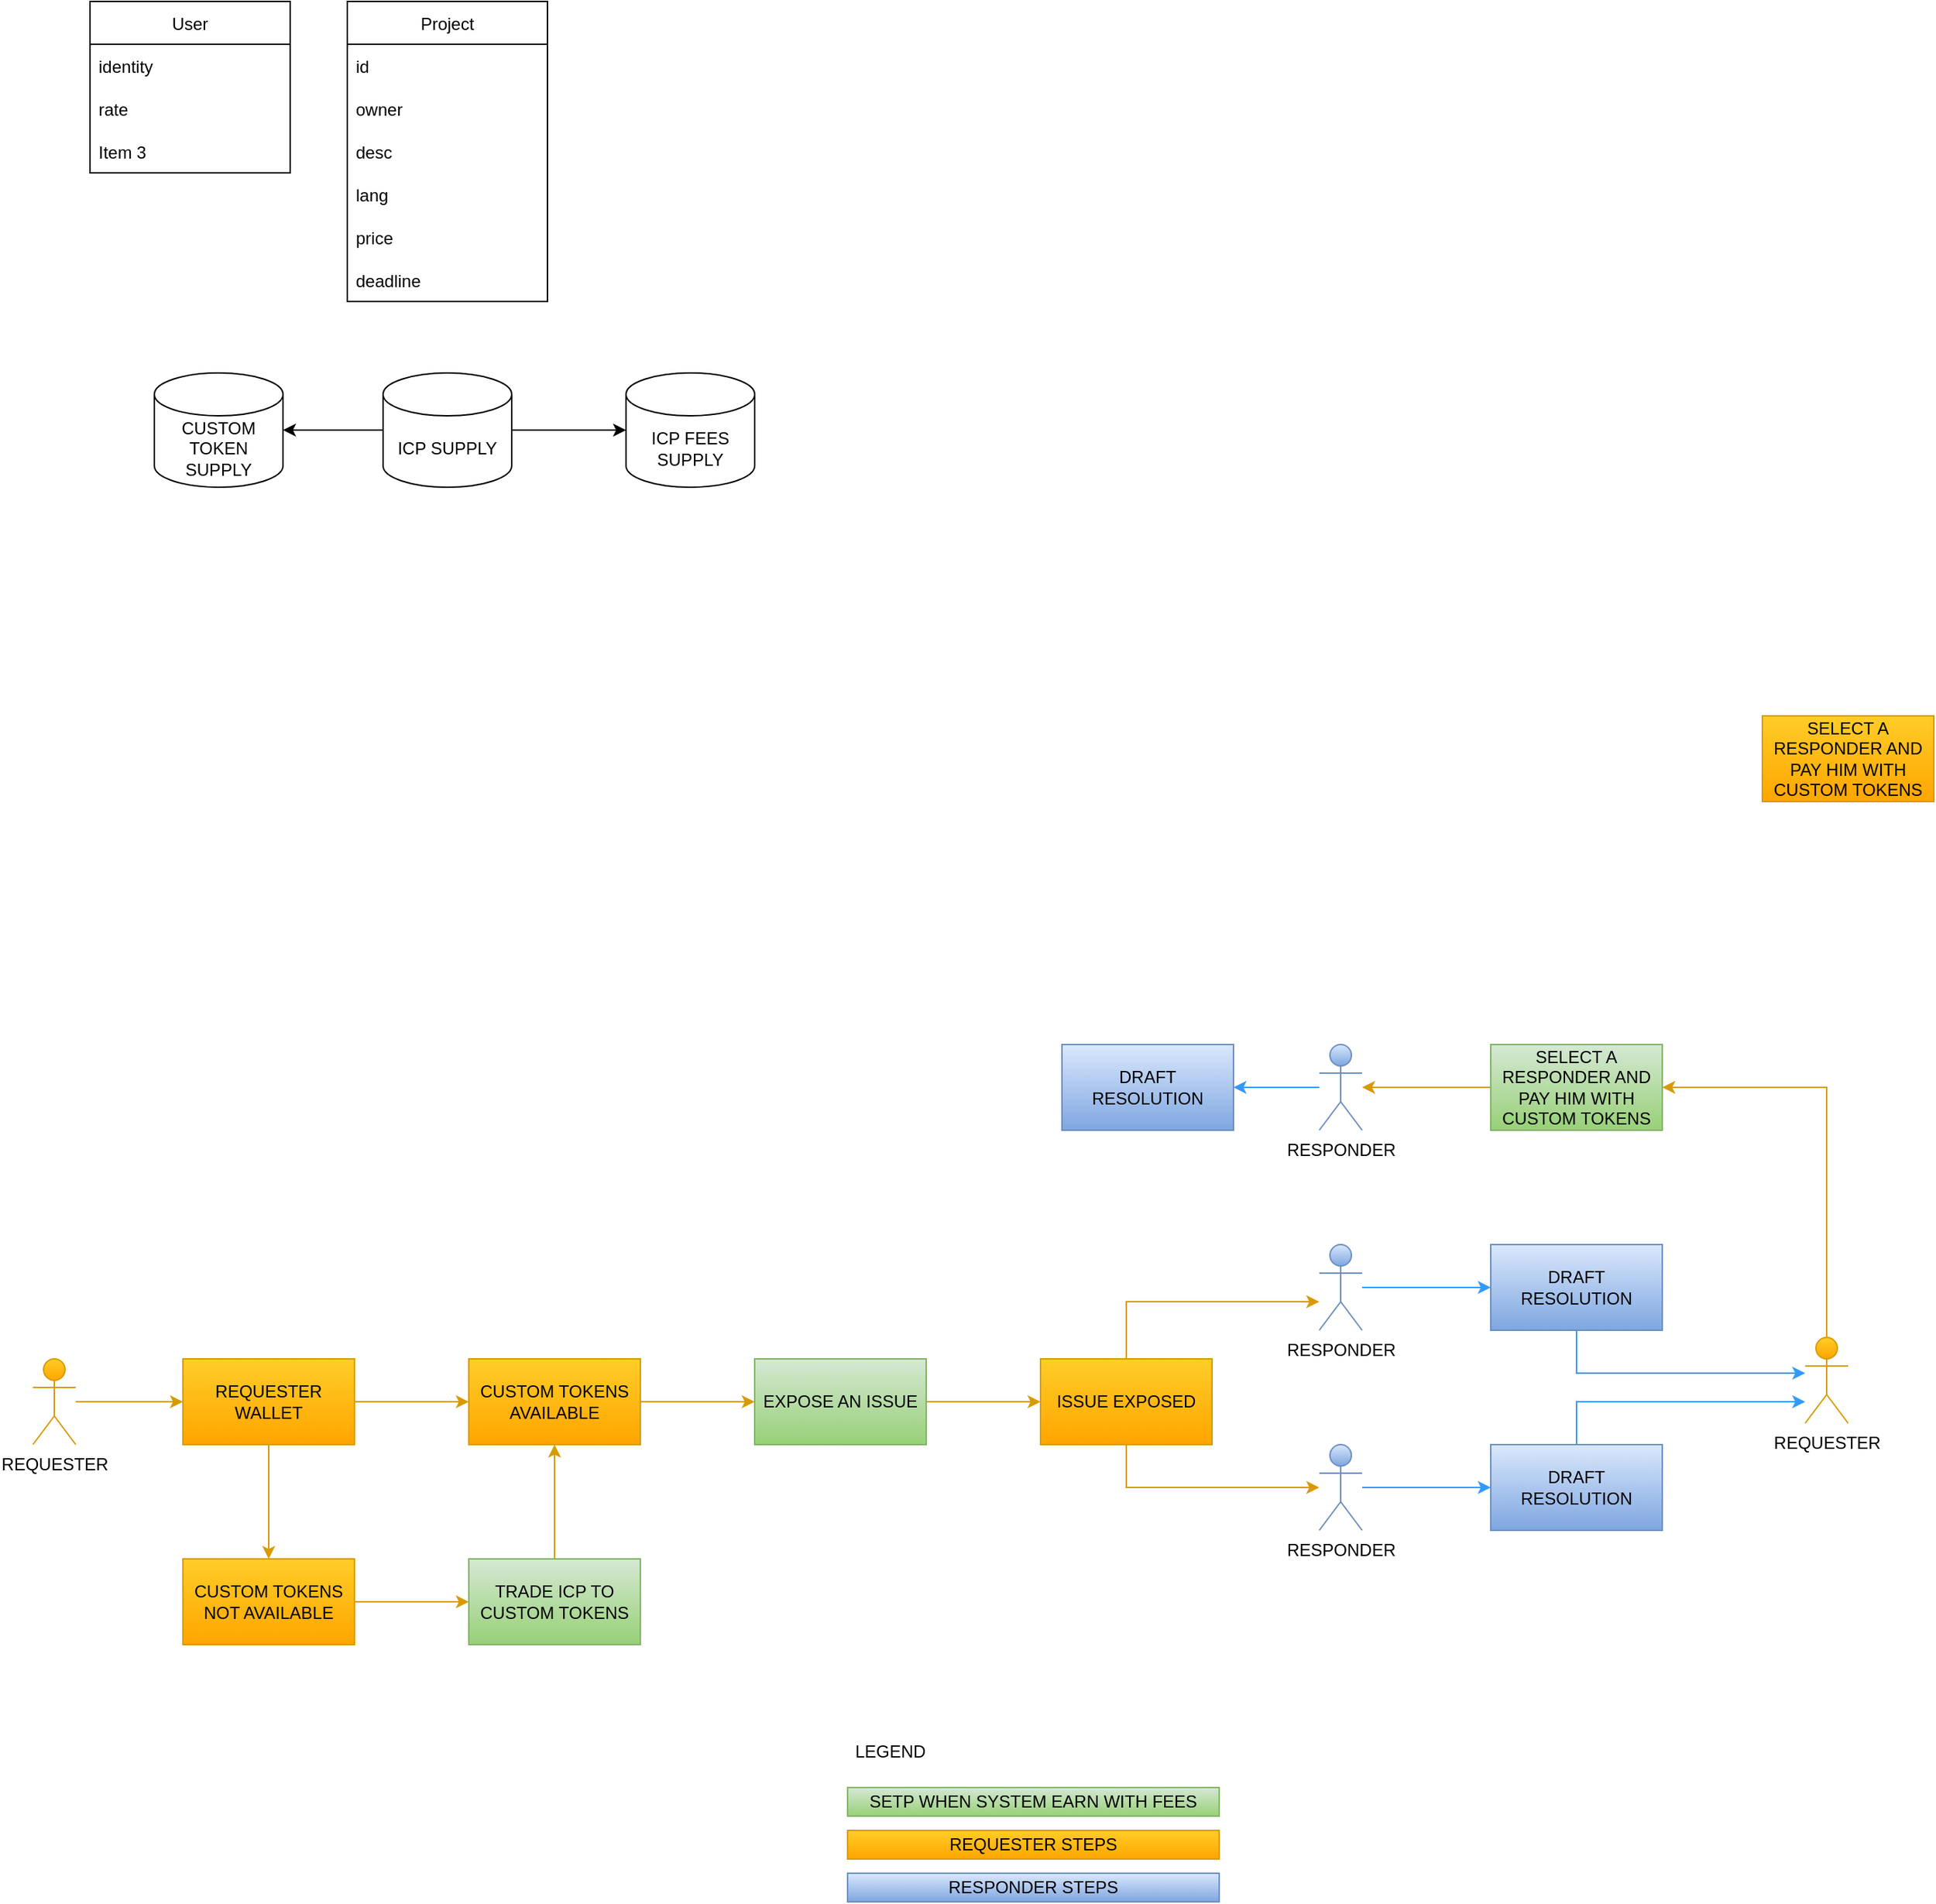 <mxfile version="20.0.4" type="github">
  <diagram id="-E4rqIcrRXrwPLXp2Tc1" name="Page-1">
    <mxGraphModel dx="948" dy="1686" grid="1" gridSize="10" guides="1" tooltips="1" connect="1" arrows="1" fold="1" page="1" pageScale="1" pageWidth="827" pageHeight="1169" math="0" shadow="0">
      <root>
        <mxCell id="0" />
        <mxCell id="1" parent="0" />
        <mxCell id="mvRj6zF5OCdQS_Vy_unl-1" value="User" style="swimlane;fontStyle=0;childLayout=stackLayout;horizontal=1;startSize=30;horizontalStack=0;resizeParent=1;resizeParentMax=0;resizeLast=0;collapsible=1;marginBottom=0;" parent="1" vertex="1">
          <mxGeometry x="100" y="-350" width="140" height="120" as="geometry" />
        </mxCell>
        <mxCell id="mvRj6zF5OCdQS_Vy_unl-2" value="identity" style="text;strokeColor=none;fillColor=none;align=left;verticalAlign=middle;spacingLeft=4;spacingRight=4;overflow=hidden;points=[[0,0.5],[1,0.5]];portConstraint=eastwest;rotatable=0;" parent="mvRj6zF5OCdQS_Vy_unl-1" vertex="1">
          <mxGeometry y="30" width="140" height="30" as="geometry" />
        </mxCell>
        <mxCell id="mvRj6zF5OCdQS_Vy_unl-3" value="rate" style="text;strokeColor=none;fillColor=none;align=left;verticalAlign=middle;spacingLeft=4;spacingRight=4;overflow=hidden;points=[[0,0.5],[1,0.5]];portConstraint=eastwest;rotatable=0;" parent="mvRj6zF5OCdQS_Vy_unl-1" vertex="1">
          <mxGeometry y="60" width="140" height="30" as="geometry" />
        </mxCell>
        <mxCell id="mvRj6zF5OCdQS_Vy_unl-4" value="Item 3" style="text;strokeColor=none;fillColor=none;align=left;verticalAlign=middle;spacingLeft=4;spacingRight=4;overflow=hidden;points=[[0,0.5],[1,0.5]];portConstraint=eastwest;rotatable=0;" parent="mvRj6zF5OCdQS_Vy_unl-1" vertex="1">
          <mxGeometry y="90" width="140" height="30" as="geometry" />
        </mxCell>
        <mxCell id="mvRj6zF5OCdQS_Vy_unl-5" value="Project" style="swimlane;fontStyle=0;childLayout=stackLayout;horizontal=1;startSize=30;horizontalStack=0;resizeParent=1;resizeParentMax=0;resizeLast=0;collapsible=1;marginBottom=0;" parent="1" vertex="1">
          <mxGeometry x="280" y="-350" width="140" height="210" as="geometry" />
        </mxCell>
        <mxCell id="mvRj6zF5OCdQS_Vy_unl-6" value="id" style="text;strokeColor=none;fillColor=none;align=left;verticalAlign=middle;spacingLeft=4;spacingRight=4;overflow=hidden;points=[[0,0.5],[1,0.5]];portConstraint=eastwest;rotatable=0;" parent="mvRj6zF5OCdQS_Vy_unl-5" vertex="1">
          <mxGeometry y="30" width="140" height="30" as="geometry" />
        </mxCell>
        <mxCell id="mvRj6zF5OCdQS_Vy_unl-7" value="owner" style="text;strokeColor=none;fillColor=none;align=left;verticalAlign=middle;spacingLeft=4;spacingRight=4;overflow=hidden;points=[[0,0.5],[1,0.5]];portConstraint=eastwest;rotatable=0;" parent="mvRj6zF5OCdQS_Vy_unl-5" vertex="1">
          <mxGeometry y="60" width="140" height="30" as="geometry" />
        </mxCell>
        <mxCell id="mvRj6zF5OCdQS_Vy_unl-8" value="desc" style="text;strokeColor=none;fillColor=none;align=left;verticalAlign=middle;spacingLeft=4;spacingRight=4;overflow=hidden;points=[[0,0.5],[1,0.5]];portConstraint=eastwest;rotatable=0;" parent="mvRj6zF5OCdQS_Vy_unl-5" vertex="1">
          <mxGeometry y="90" width="140" height="30" as="geometry" />
        </mxCell>
        <mxCell id="mvRj6zF5OCdQS_Vy_unl-11" value="lang" style="text;strokeColor=none;fillColor=none;align=left;verticalAlign=middle;spacingLeft=4;spacingRight=4;overflow=hidden;points=[[0,0.5],[1,0.5]];portConstraint=eastwest;rotatable=0;" parent="mvRj6zF5OCdQS_Vy_unl-5" vertex="1">
          <mxGeometry y="120" width="140" height="30" as="geometry" />
        </mxCell>
        <mxCell id="mvRj6zF5OCdQS_Vy_unl-9" value="price" style="text;strokeColor=none;fillColor=none;align=left;verticalAlign=middle;spacingLeft=4;spacingRight=4;overflow=hidden;points=[[0,0.5],[1,0.5]];portConstraint=eastwest;rotatable=0;" parent="mvRj6zF5OCdQS_Vy_unl-5" vertex="1">
          <mxGeometry y="150" width="140" height="30" as="geometry" />
        </mxCell>
        <mxCell id="mvRj6zF5OCdQS_Vy_unl-10" value="deadline" style="text;strokeColor=none;fillColor=none;align=left;verticalAlign=middle;spacingLeft=4;spacingRight=4;overflow=hidden;points=[[0,0.5],[1,0.5]];portConstraint=eastwest;rotatable=0;" parent="mvRj6zF5OCdQS_Vy_unl-5" vertex="1">
          <mxGeometry y="180" width="140" height="30" as="geometry" />
        </mxCell>
        <mxCell id="-_ocpUVoCZEyNk-bwwx2-8" value="" style="edgeStyle=orthogonalEdgeStyle;rounded=0;orthogonalLoop=1;jettySize=auto;html=1;" edge="1" parent="1" source="-_ocpUVoCZEyNk-bwwx2-2" target="-_ocpUVoCZEyNk-bwwx2-7">
          <mxGeometry relative="1" as="geometry" />
        </mxCell>
        <mxCell id="-_ocpUVoCZEyNk-bwwx2-10" value="" style="edgeStyle=orthogonalEdgeStyle;rounded=0;orthogonalLoop=1;jettySize=auto;html=1;" edge="1" parent="1" source="-_ocpUVoCZEyNk-bwwx2-2" target="-_ocpUVoCZEyNk-bwwx2-9">
          <mxGeometry relative="1" as="geometry" />
        </mxCell>
        <mxCell id="-_ocpUVoCZEyNk-bwwx2-2" value="ICP SUPPLY" style="shape=cylinder3;whiteSpace=wrap;html=1;boundedLbl=1;backgroundOutline=1;size=15;" vertex="1" parent="1">
          <mxGeometry x="305" y="-90" width="90" height="80" as="geometry" />
        </mxCell>
        <mxCell id="-_ocpUVoCZEyNk-bwwx2-12" value="" style="edgeStyle=orthogonalEdgeStyle;rounded=0;orthogonalLoop=1;jettySize=auto;html=1;strokeWidth=1;fillColor=#ffcd28;strokeColor=#d79b00;gradientColor=#ffa500;" edge="1" parent="1" source="-_ocpUVoCZEyNk-bwwx2-3" target="-_ocpUVoCZEyNk-bwwx2-11">
          <mxGeometry relative="1" as="geometry" />
        </mxCell>
        <mxCell id="-_ocpUVoCZEyNk-bwwx2-3" value="REQUESTER" style="shape=umlActor;verticalLabelPosition=bottom;verticalAlign=top;html=1;outlineConnect=0;fillColor=#ffcd28;strokeColor=#d79b00;gradientColor=#ffa500;" vertex="1" parent="1">
          <mxGeometry x="60" y="600" width="30" height="60" as="geometry" />
        </mxCell>
        <mxCell id="-_ocpUVoCZEyNk-bwwx2-7" value="CUSTOM TOKEN SUPPLY" style="shape=cylinder3;whiteSpace=wrap;html=1;boundedLbl=1;backgroundOutline=1;size=15;" vertex="1" parent="1">
          <mxGeometry x="145" y="-90" width="90" height="80" as="geometry" />
        </mxCell>
        <mxCell id="-_ocpUVoCZEyNk-bwwx2-9" value="ICP FEES SUPPLY" style="shape=cylinder3;whiteSpace=wrap;html=1;boundedLbl=1;backgroundOutline=1;size=15;" vertex="1" parent="1">
          <mxGeometry x="475" y="-90" width="90" height="80" as="geometry" />
        </mxCell>
        <mxCell id="-_ocpUVoCZEyNk-bwwx2-14" value="" style="edgeStyle=orthogonalEdgeStyle;rounded=0;orthogonalLoop=1;jettySize=auto;html=1;fillColor=#ffcd28;strokeColor=#d79b00;gradientColor=#ffa500;" edge="1" parent="1" source="-_ocpUVoCZEyNk-bwwx2-11" target="-_ocpUVoCZEyNk-bwwx2-13">
          <mxGeometry relative="1" as="geometry" />
        </mxCell>
        <mxCell id="-_ocpUVoCZEyNk-bwwx2-25" value="" style="edgeStyle=orthogonalEdgeStyle;rounded=0;orthogonalLoop=1;jettySize=auto;html=1;fillColor=#ffcd28;gradientColor=#ffa500;strokeColor=#d79b00;" edge="1" parent="1" source="-_ocpUVoCZEyNk-bwwx2-11" target="-_ocpUVoCZEyNk-bwwx2-24">
          <mxGeometry relative="1" as="geometry" />
        </mxCell>
        <mxCell id="-_ocpUVoCZEyNk-bwwx2-11" value="REQUESTER WALLET" style="whiteSpace=wrap;html=1;verticalAlign=middle;fillColor=#ffcd28;strokeColor=#d79b00;gradientColor=#ffa500;" vertex="1" parent="1">
          <mxGeometry x="165" y="600" width="120" height="60" as="geometry" />
        </mxCell>
        <mxCell id="-_ocpUVoCZEyNk-bwwx2-16" value="" style="edgeStyle=orthogonalEdgeStyle;rounded=0;orthogonalLoop=1;jettySize=auto;html=1;fillColor=#ffcd28;strokeColor=#d79b00;gradientColor=#ffa500;" edge="1" parent="1" source="-_ocpUVoCZEyNk-bwwx2-13" target="-_ocpUVoCZEyNk-bwwx2-15">
          <mxGeometry relative="1" as="geometry" />
        </mxCell>
        <mxCell id="-_ocpUVoCZEyNk-bwwx2-13" value="CUSTOM TOKENS AVAILABLE" style="whiteSpace=wrap;html=1;verticalAlign=middle;fillColor=#ffcd28;strokeColor=#d79b00;gradientColor=#ffa500;" vertex="1" parent="1">
          <mxGeometry x="365" y="600" width="120" height="60" as="geometry" />
        </mxCell>
        <mxCell id="-_ocpUVoCZEyNk-bwwx2-33" value="" style="edgeStyle=orthogonalEdgeStyle;rounded=0;orthogonalLoop=1;jettySize=auto;html=1;fillColor=#ffcd28;strokeColor=#d79b00;gradientColor=#ffa500;" edge="1" parent="1" source="-_ocpUVoCZEyNk-bwwx2-15" target="-_ocpUVoCZEyNk-bwwx2-32">
          <mxGeometry relative="1" as="geometry" />
        </mxCell>
        <mxCell id="-_ocpUVoCZEyNk-bwwx2-15" value="EXPOSE AN ISSUE" style="whiteSpace=wrap;html=1;verticalAlign=middle;fillColor=#d5e8d4;strokeColor=#82b366;gradientColor=#97d077;" vertex="1" parent="1">
          <mxGeometry x="565" y="600" width="120" height="60" as="geometry" />
        </mxCell>
        <mxCell id="-_ocpUVoCZEyNk-bwwx2-27" value="" style="edgeStyle=orthogonalEdgeStyle;rounded=0;orthogonalLoop=1;jettySize=auto;html=1;fillColor=#ffcd28;strokeColor=#d79b00;gradientColor=#ffa500;" edge="1" parent="1" source="-_ocpUVoCZEyNk-bwwx2-24" target="-_ocpUVoCZEyNk-bwwx2-26">
          <mxGeometry relative="1" as="geometry" />
        </mxCell>
        <mxCell id="-_ocpUVoCZEyNk-bwwx2-24" value="CUSTOM TOKENS NOT AVAILABLE" style="whiteSpace=wrap;html=1;verticalAlign=middle;fillColor=#ffcd28;strokeColor=#d79b00;gradientColor=#ffa500;" vertex="1" parent="1">
          <mxGeometry x="165" y="740" width="120" height="60" as="geometry" />
        </mxCell>
        <mxCell id="-_ocpUVoCZEyNk-bwwx2-28" value="" style="edgeStyle=orthogonalEdgeStyle;rounded=0;orthogonalLoop=1;jettySize=auto;html=1;fillColor=#ffcd28;gradientColor=#ffa500;strokeColor=#d79b00;" edge="1" parent="1" source="-_ocpUVoCZEyNk-bwwx2-26" target="-_ocpUVoCZEyNk-bwwx2-13">
          <mxGeometry relative="1" as="geometry" />
        </mxCell>
        <mxCell id="-_ocpUVoCZEyNk-bwwx2-26" value="TRADE ICP TO CUSTOM TOKENS" style="whiteSpace=wrap;html=1;verticalAlign=middle;fillColor=#d5e8d4;strokeColor=#82b366;gradientColor=#97d077;" vertex="1" parent="1">
          <mxGeometry x="365" y="740" width="120" height="60" as="geometry" />
        </mxCell>
        <mxCell id="-_ocpUVoCZEyNk-bwwx2-29" value="SETP WHEN SYSTEM EARN WITH FEES" style="whiteSpace=wrap;html=1;verticalAlign=middle;fillColor=#d5e8d4;strokeColor=#82b366;gradientColor=#97d077;" vertex="1" parent="1">
          <mxGeometry x="630" y="900" width="260" height="20" as="geometry" />
        </mxCell>
        <mxCell id="-_ocpUVoCZEyNk-bwwx2-31" value="LEGEND" style="text;html=1;strokeColor=none;fillColor=none;align=center;verticalAlign=middle;whiteSpace=wrap;rounded=0;" vertex="1" parent="1">
          <mxGeometry x="630" y="860" width="60" height="30" as="geometry" />
        </mxCell>
        <mxCell id="-_ocpUVoCZEyNk-bwwx2-73" style="edgeStyle=orthogonalEdgeStyle;rounded=0;orthogonalLoop=1;jettySize=auto;html=1;strokeColor=#d79b00;strokeWidth=1;fillColor=#ffcd28;gradientColor=#ffa500;" edge="1" parent="1" source="-_ocpUVoCZEyNk-bwwx2-32" target="-_ocpUVoCZEyNk-bwwx2-47">
          <mxGeometry relative="1" as="geometry">
            <Array as="points">
              <mxPoint x="825" y="690" />
            </Array>
          </mxGeometry>
        </mxCell>
        <mxCell id="-_ocpUVoCZEyNk-bwwx2-75" style="edgeStyle=orthogonalEdgeStyle;rounded=0;orthogonalLoop=1;jettySize=auto;html=1;strokeColor=#d79b00;strokeWidth=1;fillColor=#ffcd28;gradientColor=#ffa500;" edge="1" parent="1" source="-_ocpUVoCZEyNk-bwwx2-32" target="-_ocpUVoCZEyNk-bwwx2-46">
          <mxGeometry relative="1" as="geometry">
            <Array as="points">
              <mxPoint x="825" y="560" />
            </Array>
          </mxGeometry>
        </mxCell>
        <mxCell id="-_ocpUVoCZEyNk-bwwx2-32" value="ISSUE EXPOSED" style="whiteSpace=wrap;html=1;verticalAlign=middle;fillColor=#ffcd28;strokeColor=#d79b00;gradientColor=#ffa500;" vertex="1" parent="1">
          <mxGeometry x="765" y="600" width="120" height="60" as="geometry" />
        </mxCell>
        <mxCell id="-_ocpUVoCZEyNk-bwwx2-39" value="REQUESTER STEPS" style="whiteSpace=wrap;html=1;verticalAlign=middle;fillColor=#ffcd28;strokeColor=#d79b00;gradientColor=#ffa500;" vertex="1" parent="1">
          <mxGeometry x="630" y="930" width="260" height="20" as="geometry" />
        </mxCell>
        <mxCell id="-_ocpUVoCZEyNk-bwwx2-40" value="RESPONDER STEPS" style="whiteSpace=wrap;html=1;verticalAlign=middle;fillColor=#dae8fc;strokeColor=#6c8ebf;gradientColor=#7ea6e0;" vertex="1" parent="1">
          <mxGeometry x="630" y="960" width="260" height="20" as="geometry" />
        </mxCell>
        <mxCell id="-_ocpUVoCZEyNk-bwwx2-81" style="edgeStyle=orthogonalEdgeStyle;rounded=0;orthogonalLoop=1;jettySize=auto;html=1;strokeColor=#d79b00;strokeWidth=1;fillColor=#ffcd28;gradientColor=#ffa500;" edge="1" parent="1" source="-_ocpUVoCZEyNk-bwwx2-42" target="-_ocpUVoCZEyNk-bwwx2-80">
          <mxGeometry relative="1" as="geometry">
            <Array as="points">
              <mxPoint x="1315" y="410" />
            </Array>
          </mxGeometry>
        </mxCell>
        <mxCell id="-_ocpUVoCZEyNk-bwwx2-42" value="REQUESTER" style="shape=umlActor;verticalLabelPosition=bottom;verticalAlign=top;html=1;outlineConnect=0;fillColor=#ffcd28;strokeColor=#d79b00;gradientColor=#ffa500;" vertex="1" parent="1">
          <mxGeometry x="1300" y="585" width="30" height="60" as="geometry" />
        </mxCell>
        <mxCell id="-_ocpUVoCZEyNk-bwwx2-77" style="edgeStyle=orthogonalEdgeStyle;rounded=0;orthogonalLoop=1;jettySize=auto;html=1;strokeColor=#3399FF;strokeWidth=1;" edge="1" parent="1" source="-_ocpUVoCZEyNk-bwwx2-46" target="-_ocpUVoCZEyNk-bwwx2-48">
          <mxGeometry relative="1" as="geometry" />
        </mxCell>
        <mxCell id="-_ocpUVoCZEyNk-bwwx2-46" value="RESPONDER" style="shape=umlActor;verticalLabelPosition=bottom;verticalAlign=top;html=1;outlineConnect=0;fillColor=#dae8fc;strokeColor=#6c8ebf;gradientColor=#7ea6e0;" vertex="1" parent="1">
          <mxGeometry x="960" y="520" width="30" height="60" as="geometry" />
        </mxCell>
        <mxCell id="-_ocpUVoCZEyNk-bwwx2-76" style="edgeStyle=orthogonalEdgeStyle;rounded=0;orthogonalLoop=1;jettySize=auto;html=1;strokeColor=#3399FF;strokeWidth=1;" edge="1" parent="1" source="-_ocpUVoCZEyNk-bwwx2-47" target="-_ocpUVoCZEyNk-bwwx2-49">
          <mxGeometry relative="1" as="geometry" />
        </mxCell>
        <mxCell id="-_ocpUVoCZEyNk-bwwx2-47" value="RESPONDER" style="shape=umlActor;verticalLabelPosition=bottom;verticalAlign=top;html=1;outlineConnect=0;fillColor=#dae8fc;strokeColor=#6c8ebf;gradientColor=#7ea6e0;" vertex="1" parent="1">
          <mxGeometry x="960" y="660" width="30" height="60" as="geometry" />
        </mxCell>
        <mxCell id="-_ocpUVoCZEyNk-bwwx2-78" style="edgeStyle=orthogonalEdgeStyle;rounded=0;orthogonalLoop=1;jettySize=auto;html=1;strokeColor=#3399FF;strokeWidth=1;" edge="1" parent="1" source="-_ocpUVoCZEyNk-bwwx2-48" target="-_ocpUVoCZEyNk-bwwx2-42">
          <mxGeometry relative="1" as="geometry">
            <Array as="points">
              <mxPoint x="1140" y="610" />
            </Array>
          </mxGeometry>
        </mxCell>
        <mxCell id="-_ocpUVoCZEyNk-bwwx2-48" value="DRAFT RESOLUTION" style="whiteSpace=wrap;html=1;verticalAlign=middle;fillColor=#dae8fc;strokeColor=#6c8ebf;gradientColor=#7ea6e0;" vertex="1" parent="1">
          <mxGeometry x="1080" y="520" width="120" height="60" as="geometry" />
        </mxCell>
        <mxCell id="-_ocpUVoCZEyNk-bwwx2-79" style="edgeStyle=orthogonalEdgeStyle;rounded=0;orthogonalLoop=1;jettySize=auto;html=1;strokeColor=#3399FF;strokeWidth=1;" edge="1" parent="1" source="-_ocpUVoCZEyNk-bwwx2-49" target="-_ocpUVoCZEyNk-bwwx2-42">
          <mxGeometry relative="1" as="geometry">
            <Array as="points">
              <mxPoint x="1140" y="630" />
            </Array>
          </mxGeometry>
        </mxCell>
        <mxCell id="-_ocpUVoCZEyNk-bwwx2-49" value="DRAFT RESOLUTION" style="whiteSpace=wrap;html=1;verticalAlign=middle;fillColor=#dae8fc;strokeColor=#6c8ebf;gradientColor=#7ea6e0;" vertex="1" parent="1">
          <mxGeometry x="1080" y="660" width="120" height="60" as="geometry" />
        </mxCell>
        <mxCell id="-_ocpUVoCZEyNk-bwwx2-87" style="edgeStyle=orthogonalEdgeStyle;rounded=0;orthogonalLoop=1;jettySize=auto;html=1;strokeColor=#d79b00;strokeWidth=1;fillColor=#ffcd28;gradientColor=#ffa500;" edge="1" parent="1" source="-_ocpUVoCZEyNk-bwwx2-80" target="-_ocpUVoCZEyNk-bwwx2-86">
          <mxGeometry relative="1" as="geometry" />
        </mxCell>
        <mxCell id="-_ocpUVoCZEyNk-bwwx2-80" value="SELECT A RESPONDER AND PAY HIM WITH CUSTOM TOKENS" style="whiteSpace=wrap;html=1;verticalAlign=middle;fillColor=#d5e8d4;strokeColor=#82b366;gradientColor=#97d077;" vertex="1" parent="1">
          <mxGeometry x="1080" y="380" width="120" height="60" as="geometry" />
        </mxCell>
        <mxCell id="-_ocpUVoCZEyNk-bwwx2-82" value="SELECT A RESPONDER AND PAY HIM WITH CUSTOM TOKENS" style="whiteSpace=wrap;html=1;verticalAlign=middle;fillColor=#ffcd28;strokeColor=#d79b00;gradientColor=#ffa500;" vertex="1" parent="1">
          <mxGeometry x="1270" y="150" width="120" height="60" as="geometry" />
        </mxCell>
        <mxCell id="-_ocpUVoCZEyNk-bwwx2-89" style="edgeStyle=orthogonalEdgeStyle;rounded=0;orthogonalLoop=1;jettySize=auto;html=1;strokeColor=#3399FF;strokeWidth=1;" edge="1" parent="1" source="-_ocpUVoCZEyNk-bwwx2-86" target="-_ocpUVoCZEyNk-bwwx2-88">
          <mxGeometry relative="1" as="geometry" />
        </mxCell>
        <mxCell id="-_ocpUVoCZEyNk-bwwx2-86" value="RESPONDER" style="shape=umlActor;verticalLabelPosition=bottom;verticalAlign=top;html=1;outlineConnect=0;fillColor=#dae8fc;strokeColor=#6c8ebf;gradientColor=#7ea6e0;" vertex="1" parent="1">
          <mxGeometry x="960" y="380" width="30" height="60" as="geometry" />
        </mxCell>
        <mxCell id="-_ocpUVoCZEyNk-bwwx2-88" value="DRAFT RESOLUTION" style="whiteSpace=wrap;html=1;verticalAlign=middle;fillColor=#dae8fc;strokeColor=#6c8ebf;gradientColor=#7ea6e0;" vertex="1" parent="1">
          <mxGeometry x="780" y="380" width="120" height="60" as="geometry" />
        </mxCell>
      </root>
    </mxGraphModel>
  </diagram>
</mxfile>
